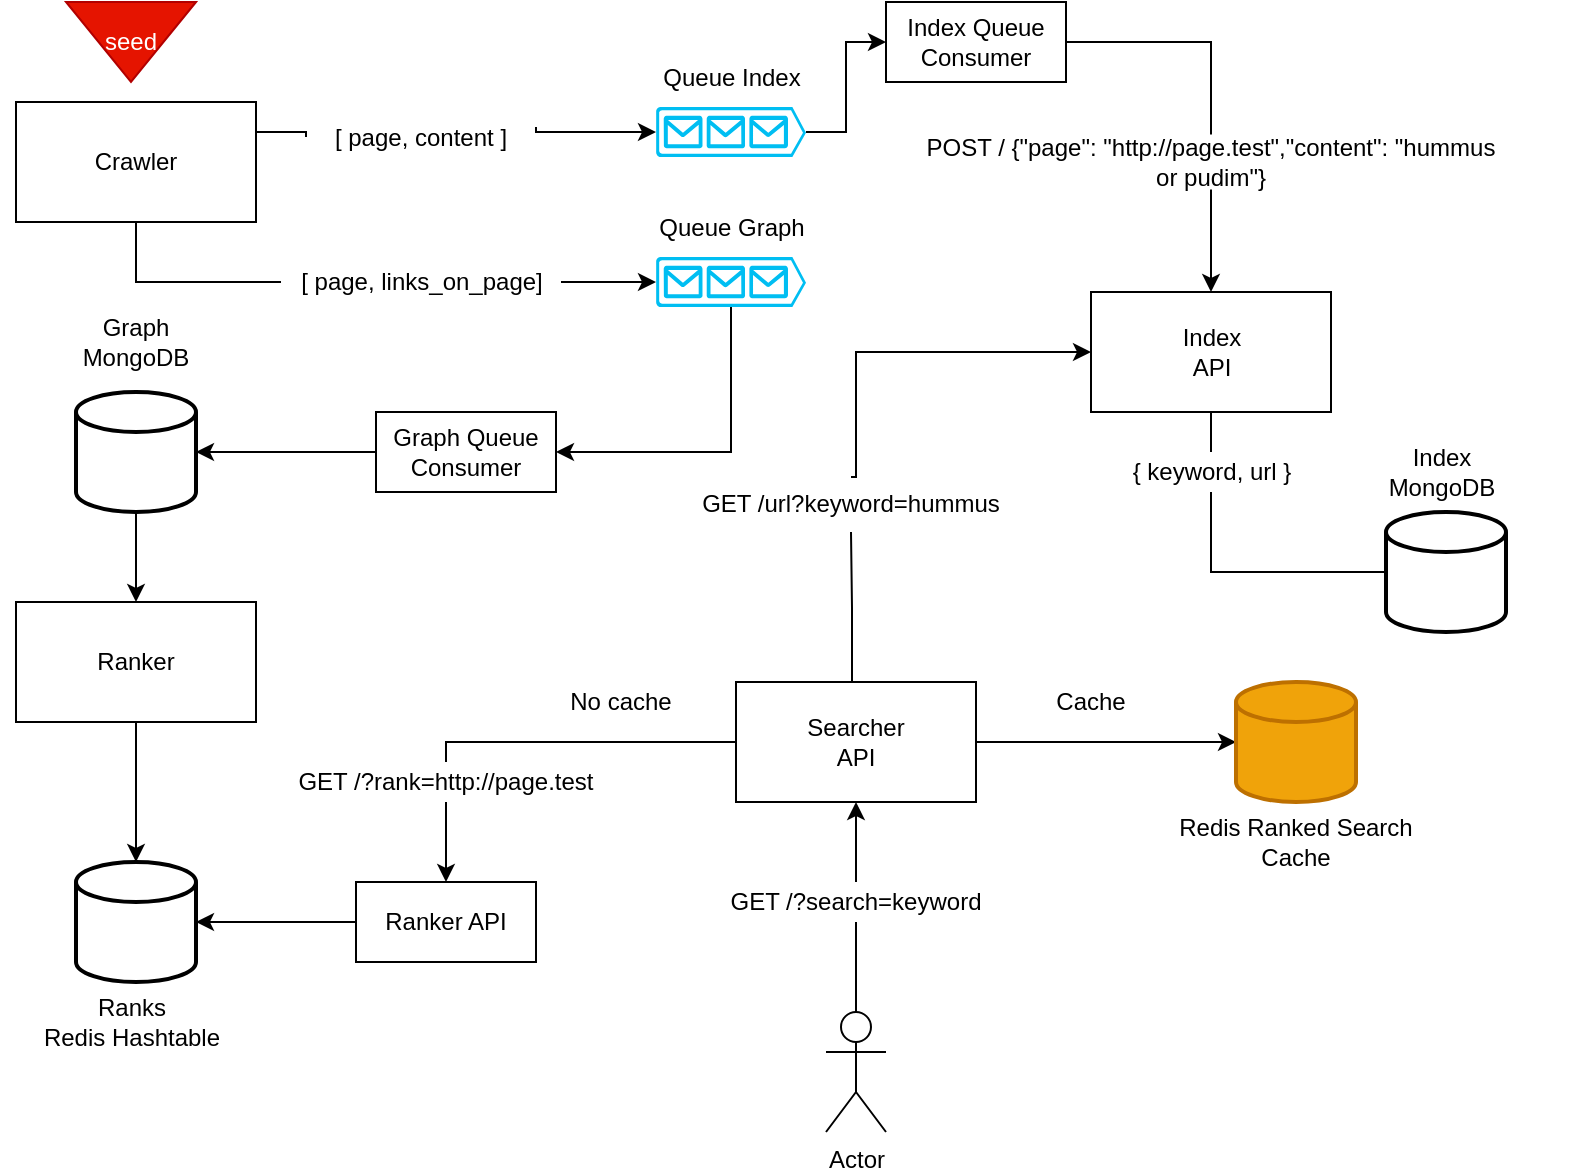 <mxfile>
    <diagram id="Jl-_jQ0kGxpeFKTexMm_" name="Página-1">
        <mxGraphModel dx="690" dy="360" grid="1" gridSize="10" guides="1" tooltips="1" connect="1" arrows="1" fold="1" page="1" pageScale="1" pageWidth="827" pageHeight="1169" math="0" shadow="0">
            <root>
                <mxCell id="0"/>
                <mxCell id="1" parent="0"/>
                <mxCell id="45" style="edgeStyle=orthogonalEdgeStyle;rounded=0;orthogonalLoop=1;jettySize=auto;html=1;exitX=1;exitY=0.25;exitDx=0;exitDy=0;entryX=0;entryY=0.5;entryDx=0;entryDy=0;entryPerimeter=0;startArrow=none;" parent="1" source="8" target="3" edge="1">
                    <mxGeometry relative="1" as="geometry">
                        <Array as="points">
                            <mxPoint x="360" y="115"/>
                            <mxPoint x="420" y="115"/>
                        </Array>
                    </mxGeometry>
                </mxCell>
                <mxCell id="2" value="Crawler" style="rounded=0;whiteSpace=wrap;html=1;" parent="1" vertex="1">
                    <mxGeometry x="100" y="100" width="120" height="60" as="geometry"/>
                </mxCell>
                <mxCell id="97" style="edgeStyle=orthogonalEdgeStyle;rounded=0;orthogonalLoop=1;jettySize=auto;html=1;entryX=0;entryY=0.5;entryDx=0;entryDy=0;" parent="1" source="3" target="65" edge="1">
                    <mxGeometry relative="1" as="geometry"/>
                </mxCell>
                <mxCell id="3" value="" style="verticalLabelPosition=bottom;html=1;verticalAlign=top;align=center;strokeColor=none;fillColor=#00BEF2;shape=mxgraph.azure.queue_generic;pointerEvents=1;" parent="1" vertex="1">
                    <mxGeometry x="420" y="102.5" width="75" height="25" as="geometry"/>
                </mxCell>
                <mxCell id="63" style="edgeStyle=orthogonalEdgeStyle;rounded=0;orthogonalLoop=1;jettySize=auto;html=1;entryX=0.5;entryY=0;entryDx=0;entryDy=0;startArrow=none;startFill=0;strokeWidth=1;" parent="1" source="4" target="25" edge="1">
                    <mxGeometry relative="1" as="geometry"/>
                </mxCell>
                <mxCell id="4" value="" style="strokeWidth=2;html=1;shape=mxgraph.flowchart.database;whiteSpace=wrap;" parent="1" vertex="1">
                    <mxGeometry x="130" y="245" width="60" height="60" as="geometry"/>
                </mxCell>
                <mxCell id="7" value="Queue Index" style="text;html=1;strokeColor=none;fillColor=none;align=center;verticalAlign=middle;whiteSpace=wrap;rounded=0;" parent="1" vertex="1">
                    <mxGeometry x="392.5" y="72.5" width="130" height="30" as="geometry"/>
                </mxCell>
                <mxCell id="9" value="Graph&lt;br&gt;MongoDB" style="text;html=1;strokeColor=none;fillColor=none;align=center;verticalAlign=middle;whiteSpace=wrap;rounded=0;" parent="1" vertex="1">
                    <mxGeometry x="95" y="200" width="130" height="40" as="geometry"/>
                </mxCell>
                <mxCell id="12" value="Index&lt;br&gt;API" style="rounded=0;whiteSpace=wrap;html=1;" parent="1" vertex="1">
                    <mxGeometry x="637.5" y="195" width="120" height="60" as="geometry"/>
                </mxCell>
                <mxCell id="21" value="" style="strokeWidth=2;html=1;shape=mxgraph.flowchart.database;whiteSpace=wrap;" parent="1" vertex="1">
                    <mxGeometry x="785" y="305" width="60" height="60" as="geometry"/>
                </mxCell>
                <mxCell id="22" value="Index&lt;br&gt;MongoDB" style="text;html=1;strokeColor=none;fillColor=none;align=center;verticalAlign=middle;whiteSpace=wrap;rounded=0;" parent="1" vertex="1">
                    <mxGeometry x="747.5" y="265" width="130" height="40" as="geometry"/>
                </mxCell>
                <mxCell id="57" style="edgeStyle=orthogonalEdgeStyle;rounded=0;orthogonalLoop=1;jettySize=auto;html=1;startArrow=none;startFill=0;strokeWidth=1;entryX=0.5;entryY=0;entryDx=0;entryDy=0;entryPerimeter=0;" parent="1" source="25" target="55" edge="1">
                    <mxGeometry relative="1" as="geometry">
                        <mxPoint x="160" y="470" as="targetPoint"/>
                    </mxGeometry>
                </mxCell>
                <mxCell id="25" value="Ranker" style="rounded=0;whiteSpace=wrap;html=1;" parent="1" vertex="1">
                    <mxGeometry x="100" y="350" width="120" height="60" as="geometry"/>
                </mxCell>
                <mxCell id="53" style="edgeStyle=orthogonalEdgeStyle;rounded=0;orthogonalLoop=1;jettySize=auto;html=1;exitX=0;exitY=0.5;exitDx=0;exitDy=0;entryX=1;entryY=0.5;entryDx=0;entryDy=0;entryPerimeter=0;startArrow=none;startFill=0;strokeWidth=1;" parent="1" source="71" target="4" edge="1">
                    <mxGeometry relative="1" as="geometry">
                        <Array as="points"/>
                    </mxGeometry>
                </mxCell>
                <mxCell id="33" value="Queue Graph" style="text;html=1;strokeColor=none;fillColor=none;align=center;verticalAlign=middle;whiteSpace=wrap;rounded=0;" parent="1" vertex="1">
                    <mxGeometry x="392.5" y="145" width="130" height="35" as="geometry"/>
                </mxCell>
                <mxCell id="106" style="edgeStyle=orthogonalEdgeStyle;rounded=0;orthogonalLoop=1;jettySize=auto;html=1;entryX=0.5;entryY=0;entryDx=0;entryDy=0;startArrow=none;" parent="1" source="121" target="116" edge="1">
                    <mxGeometry relative="1" as="geometry">
                        <mxPoint x="325" y="380" as="targetPoint"/>
                    </mxGeometry>
                </mxCell>
                <mxCell id="136" style="edgeStyle=orthogonalEdgeStyle;rounded=0;orthogonalLoop=1;jettySize=auto;html=1;entryX=0;entryY=0.5;entryDx=0;entryDy=0;exitX=0.5;exitY=0;exitDx=0;exitDy=0;startArrow=none;" edge="1" parent="1" source="135" target="12">
                    <mxGeometry relative="1" as="geometry">
                        <Array as="points">
                            <mxPoint x="520" y="225"/>
                        </Array>
                    </mxGeometry>
                </mxCell>
                <mxCell id="39" value="Searcher&lt;br&gt;API" style="rounded=0;whiteSpace=wrap;html=1;" parent="1" vertex="1">
                    <mxGeometry x="460" y="390" width="120" height="60" as="geometry"/>
                </mxCell>
                <mxCell id="43" value="seed" style="triangle;whiteSpace=wrap;html=1;direction=south;fillColor=#e51400;strokeColor=#B20000;fontColor=#ffffff;" parent="1" vertex="1">
                    <mxGeometry x="125" y="50" width="65" height="40" as="geometry"/>
                </mxCell>
                <mxCell id="87" style="edgeStyle=orthogonalEdgeStyle;rounded=0;orthogonalLoop=1;jettySize=auto;html=1;startArrow=none;entryX=0.5;entryY=1;entryDx=0;entryDy=0;" parent="1" source="98" target="39" edge="1">
                    <mxGeometry relative="1" as="geometry">
                        <mxPoint x="520" y="530" as="targetPoint"/>
                    </mxGeometry>
                </mxCell>
                <mxCell id="50" value="Actor" style="shape=umlActor;verticalLabelPosition=bottom;verticalAlign=top;html=1;outlineConnect=0;" parent="1" vertex="1">
                    <mxGeometry x="505" y="555" width="30" height="60" as="geometry"/>
                </mxCell>
                <mxCell id="55" value="" style="strokeWidth=2;html=1;shape=mxgraph.flowchart.database;whiteSpace=wrap;" parent="1" vertex="1">
                    <mxGeometry x="130" y="480" width="60" height="60" as="geometry"/>
                </mxCell>
                <mxCell id="56" value="Ranks&lt;br&gt;Redis Hashtable" style="text;html=1;strokeColor=none;fillColor=none;align=center;verticalAlign=middle;whiteSpace=wrap;rounded=0;" parent="1" vertex="1">
                    <mxGeometry x="92.5" y="540" width="130" height="40" as="geometry"/>
                </mxCell>
                <mxCell id="69" style="edgeStyle=orthogonalEdgeStyle;rounded=0;orthogonalLoop=1;jettySize=auto;html=1;entryX=0.5;entryY=0;entryDx=0;entryDy=0;exitX=0.5;exitY=1;exitDx=0;exitDy=0;startArrow=none;" parent="1" source="68" target="12" edge="1">
                    <mxGeometry relative="1" as="geometry">
                        <mxPoint x="630" y="150" as="targetPoint"/>
                    </mxGeometry>
                </mxCell>
                <mxCell id="65" value="Index Queue Consumer" style="rounded=0;whiteSpace=wrap;html=1;" parent="1" vertex="1">
                    <mxGeometry x="535" y="50" width="90" height="40" as="geometry"/>
                </mxCell>
                <mxCell id="71" value="Graph Queue Consumer" style="rounded=0;whiteSpace=wrap;html=1;" parent="1" vertex="1">
                    <mxGeometry x="280" y="255" width="90" height="40" as="geometry"/>
                </mxCell>
                <mxCell id="76" style="edgeStyle=orthogonalEdgeStyle;rounded=0;orthogonalLoop=1;jettySize=auto;html=1;entryX=0;entryY=0.5;entryDx=0;entryDy=0;entryPerimeter=0;exitX=1;exitY=0.5;exitDx=0;exitDy=0;" parent="1" source="39" target="74" edge="1">
                    <mxGeometry relative="1" as="geometry">
                        <mxPoint x="559.96" y="510" as="sourcePoint"/>
                    </mxGeometry>
                </mxCell>
                <mxCell id="74" value="" style="strokeWidth=2;html=1;shape=mxgraph.flowchart.database;whiteSpace=wrap;fillColor=#f0a30a;strokeColor=#BD7000;fontColor=#000000;" parent="1" vertex="1">
                    <mxGeometry x="710" y="390" width="60" height="60" as="geometry"/>
                </mxCell>
                <mxCell id="75" value="Redis Ranked Search Cache" style="text;html=1;strokeColor=none;fillColor=none;align=center;verticalAlign=middle;whiteSpace=wrap;rounded=0;" parent="1" vertex="1">
                    <mxGeometry x="675" y="450" width="130" height="40" as="geometry"/>
                </mxCell>
                <mxCell id="94" style="edgeStyle=orthogonalEdgeStyle;rounded=0;orthogonalLoop=1;jettySize=auto;html=1;exitX=0.5;exitY=1;exitDx=0;exitDy=0;exitPerimeter=0;entryX=1;entryY=0.5;entryDx=0;entryDy=0;" parent="1" source="91" target="71" edge="1">
                    <mxGeometry relative="1" as="geometry"/>
                </mxCell>
                <mxCell id="91" value="" style="verticalLabelPosition=bottom;html=1;verticalAlign=top;align=center;strokeColor=none;fillColor=#00BEF2;shape=mxgraph.azure.queue_generic;pointerEvents=1;" parent="1" vertex="1">
                    <mxGeometry x="420" y="177.5" width="75" height="25" as="geometry"/>
                </mxCell>
                <mxCell id="98" value="GET /?search=keyword" style="text;html=1;strokeColor=none;fillColor=none;align=center;verticalAlign=middle;whiteSpace=wrap;rounded=0;" parent="1" vertex="1">
                    <mxGeometry x="445" y="490" width="150" height="20" as="geometry"/>
                </mxCell>
                <mxCell id="104" value="" style="edgeStyle=orthogonalEdgeStyle;rounded=0;orthogonalLoop=1;jettySize=auto;html=1;endArrow=none;" parent="1" source="50" target="98" edge="1">
                    <mxGeometry relative="1" as="geometry">
                        <mxPoint x="520" y="650" as="sourcePoint"/>
                        <mxPoint x="520" y="530.0" as="targetPoint"/>
                    </mxGeometry>
                </mxCell>
                <mxCell id="105" style="edgeStyle=orthogonalEdgeStyle;rounded=0;orthogonalLoop=1;jettySize=auto;html=1;exitX=0.5;exitY=1;exitDx=0;exitDy=0;" parent="1" source="98" target="98" edge="1">
                    <mxGeometry relative="1" as="geometry"/>
                </mxCell>
                <mxCell id="110" value="" style="edgeStyle=orthogonalEdgeStyle;rounded=0;orthogonalLoop=1;jettySize=auto;html=1;entryX=0;entryY=0.5;entryDx=0;entryDy=0;endArrow=none;exitX=0.5;exitY=1;exitDx=0;exitDy=0;entryPerimeter=0;startArrow=none;" parent="1" source="23" target="21" edge="1">
                    <mxGeometry relative="1" as="geometry">
                        <mxPoint x="735" y="142.5" as="sourcePoint"/>
                        <mxPoint x="735" y="250" as="targetPoint"/>
                    </mxGeometry>
                </mxCell>
                <mxCell id="113" style="edgeStyle=orthogonalEdgeStyle;rounded=0;orthogonalLoop=1;jettySize=auto;html=1;entryX=0;entryY=0.5;entryDx=0;entryDy=0;entryPerimeter=0;" parent="1" source="19" target="91" edge="1">
                    <mxGeometry relative="1" as="geometry"/>
                </mxCell>
                <mxCell id="19" value="[ page, links_on_page]" style="text;html=1;strokeColor=none;fillColor=none;align=center;verticalAlign=middle;whiteSpace=wrap;rounded=0;" parent="1" vertex="1">
                    <mxGeometry x="232.5" y="180" width="140" height="20" as="geometry"/>
                </mxCell>
                <mxCell id="111" value="" style="edgeStyle=orthogonalEdgeStyle;rounded=0;orthogonalLoop=1;jettySize=auto;html=1;exitX=0.5;exitY=1;exitDx=0;exitDy=0;entryX=0;entryY=0.5;entryDx=0;entryDy=0;entryPerimeter=0;endArrow=none;" parent="1" source="2" target="19" edge="1">
                    <mxGeometry relative="1" as="geometry">
                        <Array as="points"/>
                        <mxPoint x="232.5" y="145" as="sourcePoint"/>
                        <mxPoint x="420" y="187.5" as="targetPoint"/>
                    </mxGeometry>
                </mxCell>
                <mxCell id="8" value="[ page, content ]" style="text;html=1;strokeColor=none;fillColor=none;align=center;verticalAlign=middle;whiteSpace=wrap;rounded=0;" parent="1" vertex="1">
                    <mxGeometry x="245" y="107.5" width="115" height="20" as="geometry"/>
                </mxCell>
                <mxCell id="114" value="" style="edgeStyle=orthogonalEdgeStyle;rounded=0;orthogonalLoop=1;jettySize=auto;html=1;exitX=1;exitY=0.25;exitDx=0;exitDy=0;entryX=0;entryY=0.5;entryDx=0;entryDy=0;entryPerimeter=0;endArrow=none;" parent="1" source="2" target="8" edge="1">
                    <mxGeometry relative="1" as="geometry">
                        <Array as="points"/>
                        <mxPoint x="220" y="115" as="sourcePoint"/>
                        <mxPoint x="420" y="70" as="targetPoint"/>
                    </mxGeometry>
                </mxCell>
                <mxCell id="117" style="edgeStyle=orthogonalEdgeStyle;rounded=0;orthogonalLoop=1;jettySize=auto;html=1;entryX=1;entryY=0.5;entryDx=0;entryDy=0;entryPerimeter=0;" edge="1" parent="1" source="116" target="55">
                    <mxGeometry relative="1" as="geometry"/>
                </mxCell>
                <mxCell id="116" value="Ranker API" style="rounded=0;whiteSpace=wrap;html=1;" vertex="1" parent="1">
                    <mxGeometry x="270" y="490" width="90" height="40" as="geometry"/>
                </mxCell>
                <mxCell id="119" value="Cache" style="text;html=1;strokeColor=none;fillColor=none;align=center;verticalAlign=middle;whiteSpace=wrap;rounded=0;" vertex="1" parent="1">
                    <mxGeometry x="595" y="385" width="85" height="30" as="geometry"/>
                </mxCell>
                <mxCell id="120" value="No cache" style="text;html=1;strokeColor=none;fillColor=none;align=center;verticalAlign=middle;whiteSpace=wrap;rounded=0;" vertex="1" parent="1">
                    <mxGeometry x="360" y="385" width="85" height="30" as="geometry"/>
                </mxCell>
                <mxCell id="121" value="GET /?rank=http://page.test" style="text;html=1;strokeColor=none;fillColor=none;align=center;verticalAlign=middle;whiteSpace=wrap;rounded=0;" vertex="1" parent="1">
                    <mxGeometry x="240" y="430" width="150" height="20" as="geometry"/>
                </mxCell>
                <mxCell id="122" value="" style="edgeStyle=orthogonalEdgeStyle;rounded=0;orthogonalLoop=1;jettySize=auto;html=1;entryX=0.5;entryY=0;entryDx=0;entryDy=0;endArrow=none;" edge="1" parent="1" source="39" target="121">
                    <mxGeometry relative="1" as="geometry">
                        <mxPoint x="460" y="380" as="sourcePoint"/>
                        <mxPoint x="315" y="490" as="targetPoint"/>
                        <Array as="points">
                            <mxPoint x="315" y="420"/>
                        </Array>
                    </mxGeometry>
                </mxCell>
                <mxCell id="68" value="POST / {&quot;page&quot;: &quot;http://page.test&quot;,&quot;content&quot;: &quot;hummus or pudim&quot;}" style="text;html=1;strokeColor=none;fillColor=none;align=center;verticalAlign=middle;whiteSpace=wrap;rounded=0;" parent="1" vertex="1">
                    <mxGeometry x="550" y="116.25" width="295" height="27.5" as="geometry"/>
                </mxCell>
                <mxCell id="126" value="" style="edgeStyle=orthogonalEdgeStyle;rounded=0;orthogonalLoop=1;jettySize=auto;html=1;entryX=0.5;entryY=0;entryDx=0;entryDy=0;exitX=1;exitY=0.5;exitDx=0;exitDy=0;endArrow=none;" edge="1" parent="1" source="65" target="68">
                    <mxGeometry relative="1" as="geometry">
                        <mxPoint x="625" y="38.75" as="sourcePoint"/>
                        <mxPoint x="650" y="150" as="targetPoint"/>
                    </mxGeometry>
                </mxCell>
                <mxCell id="23" value="{ keyword, url }" style="text;html=1;strokeColor=none;fillColor=none;align=center;verticalAlign=middle;whiteSpace=wrap;rounded=0;" parent="1" vertex="1">
                    <mxGeometry x="647.5" y="275" width="100" height="20" as="geometry"/>
                </mxCell>
                <mxCell id="131" value="" style="edgeStyle=orthogonalEdgeStyle;rounded=0;orthogonalLoop=1;jettySize=auto;html=1;entryX=0.5;entryY=0;entryDx=0;entryDy=0;endArrow=none;exitX=0.5;exitY=1;exitDx=0;exitDy=0;" edge="1" parent="1" source="12" target="23">
                    <mxGeometry relative="1" as="geometry">
                        <mxPoint x="645" y="255" as="sourcePoint"/>
                        <mxPoint x="710" y="335" as="targetPoint"/>
                    </mxGeometry>
                </mxCell>
                <mxCell id="135" value="GET /url?keyword=hummus" style="text;html=1;strokeColor=none;fillColor=none;align=center;verticalAlign=middle;whiteSpace=wrap;rounded=0;" vertex="1" parent="1">
                    <mxGeometry x="440" y="287.5" width="155" height="27.5" as="geometry"/>
                </mxCell>
                <mxCell id="137" value="" style="edgeStyle=orthogonalEdgeStyle;rounded=0;orthogonalLoop=1;jettySize=auto;html=1;entryX=0.5;entryY=1;entryDx=0;entryDy=0;exitX=0.5;exitY=0;exitDx=0;exitDy=0;endArrow=none;" edge="1" parent="1" source="39" target="135">
                    <mxGeometry relative="1" as="geometry">
                        <mxPoint x="520" y="390" as="sourcePoint"/>
                        <mxPoint x="585" y="225" as="targetPoint"/>
                        <Array as="points">
                            <mxPoint x="518" y="390"/>
                            <mxPoint x="518" y="353"/>
                        </Array>
                    </mxGeometry>
                </mxCell>
            </root>
        </mxGraphModel>
    </diagram>
</mxfile>